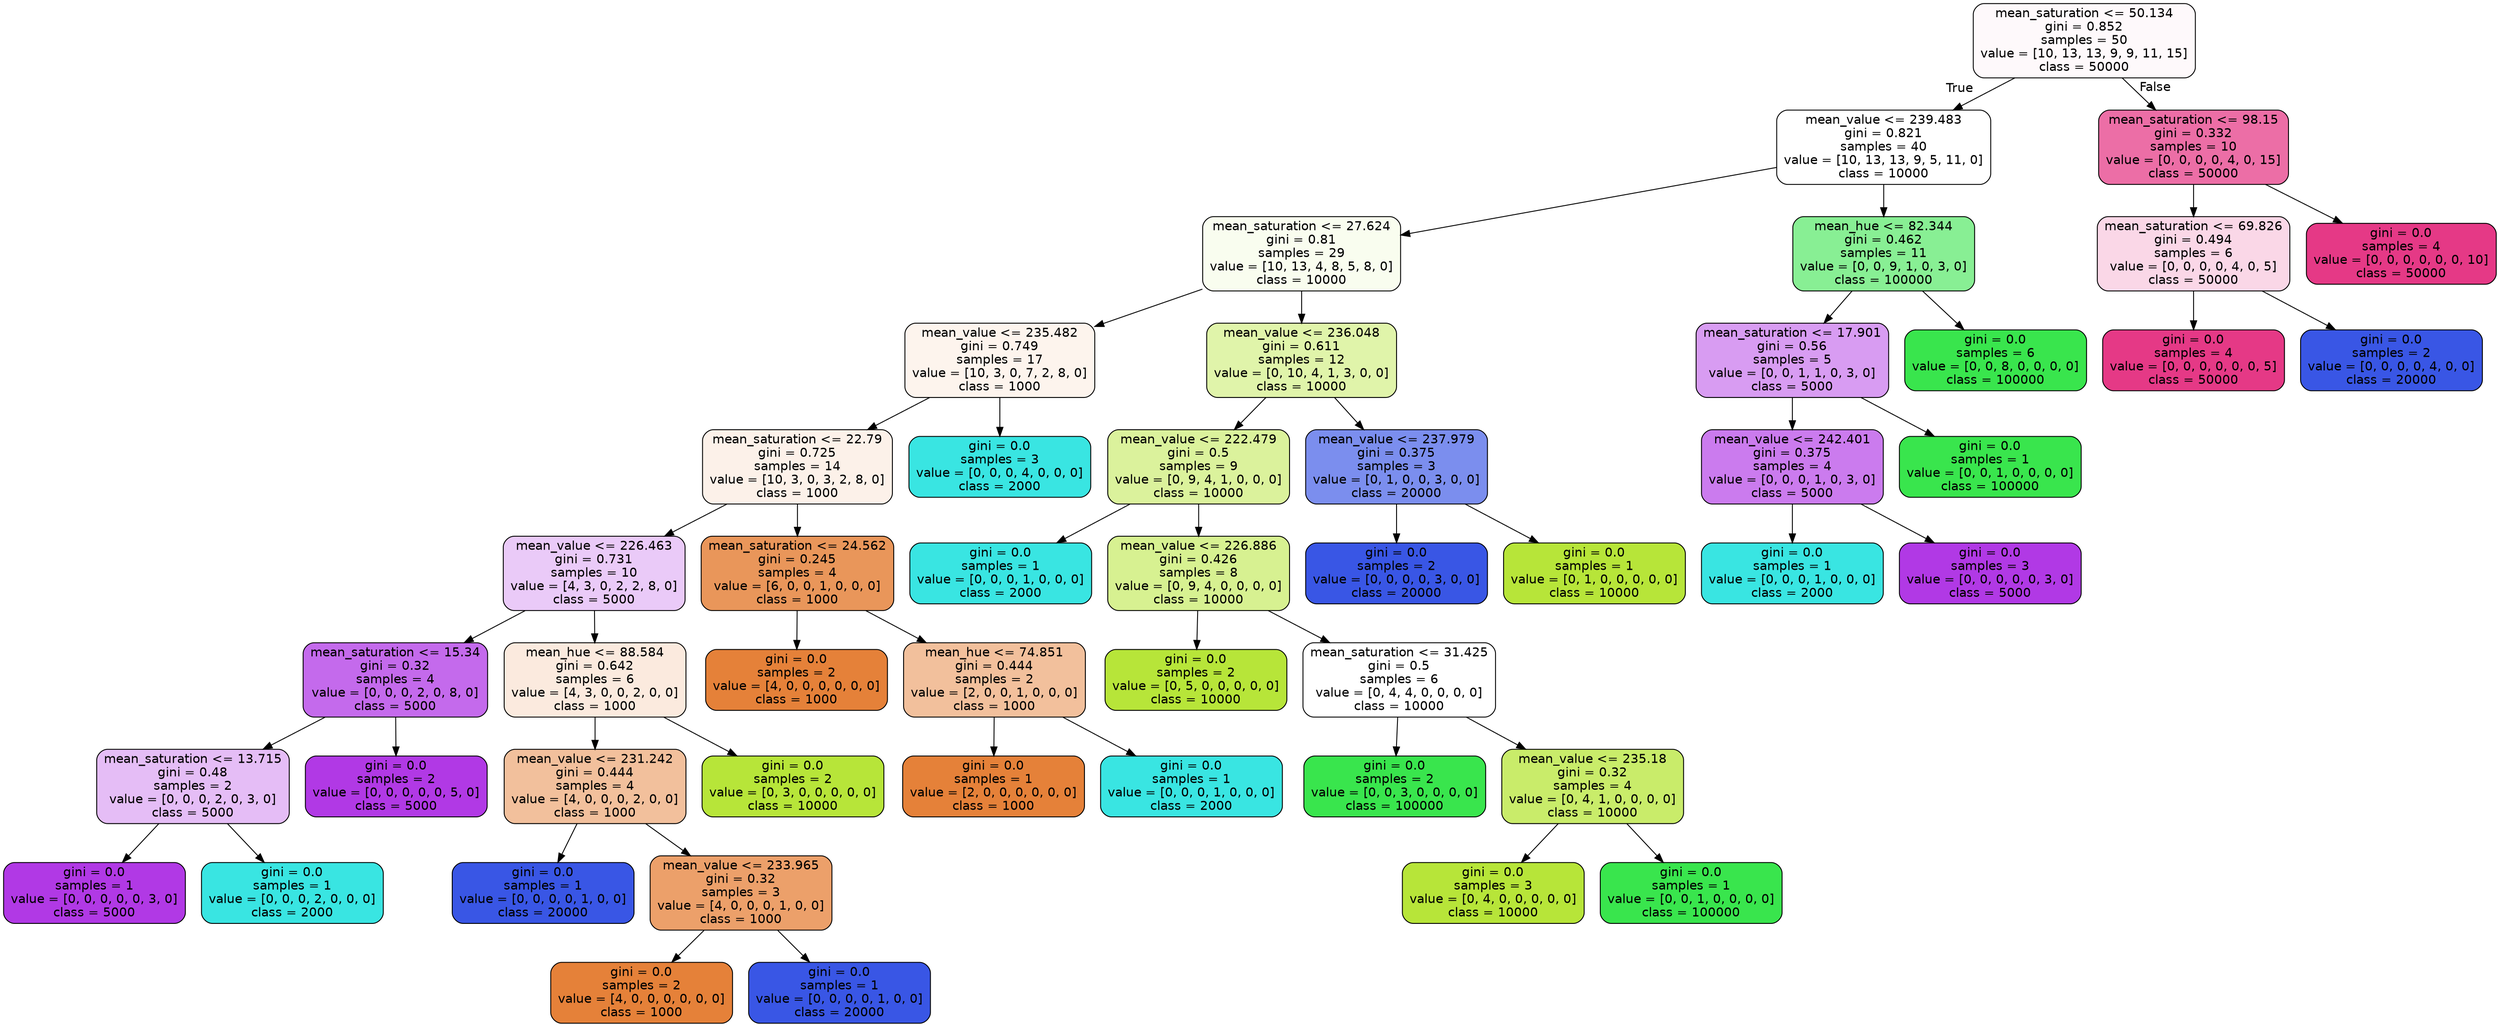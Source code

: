 digraph Tree {
node [shape=box, style="filled, rounded", color="black", fontname="helvetica"] ;
edge [fontname="helvetica"] ;
0 [label="mean_saturation <= 50.134\ngini = 0.852\nsamples = 50\nvalue = [10, 13, 13, 9, 9, 11, 15]\nclass = 50000", fillcolor="#fef9fb"] ;
1 [label="mean_value <= 239.483\ngini = 0.821\nsamples = 40\nvalue = [10, 13, 13, 9, 5, 11, 0]\nclass = 10000", fillcolor="#ffffff"] ;
0 -> 1 [labeldistance=2.5, labelangle=45, headlabel="True"] ;
2 [label="mean_saturation <= 27.624\ngini = 0.81\nsamples = 29\nvalue = [10, 13, 4, 8, 5, 8, 0]\nclass = 10000", fillcolor="#f9fdef"] ;
1 -> 2 ;
3 [label="mean_value <= 235.482\ngini = 0.749\nsamples = 17\nvalue = [10, 3, 0, 7, 2, 8, 0]\nclass = 1000", fillcolor="#fdf4ed"] ;
2 -> 3 ;
4 [label="mean_saturation <= 22.79\ngini = 0.725\nsamples = 14\nvalue = [10, 3, 0, 3, 2, 8, 0]\nclass = 1000", fillcolor="#fcf1e9"] ;
3 -> 4 ;
5 [label="mean_value <= 226.463\ngini = 0.731\nsamples = 10\nvalue = [4, 3, 0, 2, 2, 8, 0]\nclass = 5000", fillcolor="#eacaf8"] ;
4 -> 5 ;
6 [label="mean_saturation <= 15.34\ngini = 0.32\nsamples = 4\nvalue = [0, 0, 0, 2, 0, 8, 0]\nclass = 5000", fillcolor="#c46aec"] ;
5 -> 6 ;
7 [label="mean_saturation <= 13.715\ngini = 0.48\nsamples = 2\nvalue = [0, 0, 0, 2, 0, 3, 0]\nclass = 5000", fillcolor="#e5bdf6"] ;
6 -> 7 ;
8 [label="gini = 0.0\nsamples = 1\nvalue = [0, 0, 0, 0, 0, 3, 0]\nclass = 5000", fillcolor="#b139e5"] ;
7 -> 8 ;
9 [label="gini = 0.0\nsamples = 1\nvalue = [0, 0, 0, 2, 0, 0, 0]\nclass = 2000", fillcolor="#39e5e2"] ;
7 -> 9 ;
10 [label="gini = 0.0\nsamples = 2\nvalue = [0, 0, 0, 0, 0, 5, 0]\nclass = 5000", fillcolor="#b139e5"] ;
6 -> 10 ;
11 [label="mean_hue <= 88.584\ngini = 0.642\nsamples = 6\nvalue = [4, 3, 0, 0, 2, 0, 0]\nclass = 1000", fillcolor="#fbeade"] ;
5 -> 11 ;
12 [label="mean_value <= 231.242\ngini = 0.444\nsamples = 4\nvalue = [4, 0, 0, 0, 2, 0, 0]\nclass = 1000", fillcolor="#f2c09c"] ;
11 -> 12 ;
13 [label="gini = 0.0\nsamples = 1\nvalue = [0, 0, 0, 0, 1, 0, 0]\nclass = 20000", fillcolor="#3956e5"] ;
12 -> 13 ;
14 [label="mean_value <= 233.965\ngini = 0.32\nsamples = 3\nvalue = [4, 0, 0, 0, 1, 0, 0]\nclass = 1000", fillcolor="#eca06a"] ;
12 -> 14 ;
15 [label="gini = 0.0\nsamples = 2\nvalue = [4, 0, 0, 0, 0, 0, 0]\nclass = 1000", fillcolor="#e58139"] ;
14 -> 15 ;
16 [label="gini = 0.0\nsamples = 1\nvalue = [0, 0, 0, 0, 1, 0, 0]\nclass = 20000", fillcolor="#3956e5"] ;
14 -> 16 ;
17 [label="gini = 0.0\nsamples = 2\nvalue = [0, 3, 0, 0, 0, 0, 0]\nclass = 10000", fillcolor="#b7e539"] ;
11 -> 17 ;
18 [label="mean_saturation <= 24.562\ngini = 0.245\nsamples = 4\nvalue = [6, 0, 0, 1, 0, 0, 0]\nclass = 1000", fillcolor="#e9965a"] ;
4 -> 18 ;
19 [label="gini = 0.0\nsamples = 2\nvalue = [4, 0, 0, 0, 0, 0, 0]\nclass = 1000", fillcolor="#e58139"] ;
18 -> 19 ;
20 [label="mean_hue <= 74.851\ngini = 0.444\nsamples = 2\nvalue = [2, 0, 0, 1, 0, 0, 0]\nclass = 1000", fillcolor="#f2c09c"] ;
18 -> 20 ;
21 [label="gini = 0.0\nsamples = 1\nvalue = [2, 0, 0, 0, 0, 0, 0]\nclass = 1000", fillcolor="#e58139"] ;
20 -> 21 ;
22 [label="gini = 0.0\nsamples = 1\nvalue = [0, 0, 0, 1, 0, 0, 0]\nclass = 2000", fillcolor="#39e5e2"] ;
20 -> 22 ;
23 [label="gini = 0.0\nsamples = 3\nvalue = [0, 0, 0, 4, 0, 0, 0]\nclass = 2000", fillcolor="#39e5e2"] ;
3 -> 23 ;
24 [label="mean_value <= 236.048\ngini = 0.611\nsamples = 12\nvalue = [0, 10, 4, 1, 3, 0, 0]\nclass = 10000", fillcolor="#e0f4aa"] ;
2 -> 24 ;
25 [label="mean_value <= 222.479\ngini = 0.5\nsamples = 9\nvalue = [0, 9, 4, 1, 0, 0, 0]\nclass = 10000", fillcolor="#dbf29c"] ;
24 -> 25 ;
26 [label="gini = 0.0\nsamples = 1\nvalue = [0, 0, 0, 1, 0, 0, 0]\nclass = 2000", fillcolor="#39e5e2"] ;
25 -> 26 ;
27 [label="mean_value <= 226.886\ngini = 0.426\nsamples = 8\nvalue = [0, 9, 4, 0, 0, 0, 0]\nclass = 10000", fillcolor="#d7f191"] ;
25 -> 27 ;
28 [label="gini = 0.0\nsamples = 2\nvalue = [0, 5, 0, 0, 0, 0, 0]\nclass = 10000", fillcolor="#b7e539"] ;
27 -> 28 ;
29 [label="mean_saturation <= 31.425\ngini = 0.5\nsamples = 6\nvalue = [0, 4, 4, 0, 0, 0, 0]\nclass = 10000", fillcolor="#ffffff"] ;
27 -> 29 ;
30 [label="gini = 0.0\nsamples = 2\nvalue = [0, 0, 3, 0, 0, 0, 0]\nclass = 100000", fillcolor="#39e54d"] ;
29 -> 30 ;
31 [label="mean_value <= 235.18\ngini = 0.32\nsamples = 4\nvalue = [0, 4, 1, 0, 0, 0, 0]\nclass = 10000", fillcolor="#c9ec6a"] ;
29 -> 31 ;
32 [label="gini = 0.0\nsamples = 3\nvalue = [0, 4, 0, 0, 0, 0, 0]\nclass = 10000", fillcolor="#b7e539"] ;
31 -> 32 ;
33 [label="gini = 0.0\nsamples = 1\nvalue = [0, 0, 1, 0, 0, 0, 0]\nclass = 100000", fillcolor="#39e54d"] ;
31 -> 33 ;
34 [label="mean_value <= 237.979\ngini = 0.375\nsamples = 3\nvalue = [0, 1, 0, 0, 3, 0, 0]\nclass = 20000", fillcolor="#7b8eee"] ;
24 -> 34 ;
35 [label="gini = 0.0\nsamples = 2\nvalue = [0, 0, 0, 0, 3, 0, 0]\nclass = 20000", fillcolor="#3956e5"] ;
34 -> 35 ;
36 [label="gini = 0.0\nsamples = 1\nvalue = [0, 1, 0, 0, 0, 0, 0]\nclass = 10000", fillcolor="#b7e539"] ;
34 -> 36 ;
37 [label="mean_hue <= 82.344\ngini = 0.462\nsamples = 11\nvalue = [0, 0, 9, 1, 0, 3, 0]\nclass = 100000", fillcolor="#88ef94"] ;
1 -> 37 ;
38 [label="mean_saturation <= 17.901\ngini = 0.56\nsamples = 5\nvalue = [0, 0, 1, 1, 0, 3, 0]\nclass = 5000", fillcolor="#d89cf2"] ;
37 -> 38 ;
39 [label="mean_value <= 242.401\ngini = 0.375\nsamples = 4\nvalue = [0, 0, 0, 1, 0, 3, 0]\nclass = 5000", fillcolor="#cb7bee"] ;
38 -> 39 ;
40 [label="gini = 0.0\nsamples = 1\nvalue = [0, 0, 0, 1, 0, 0, 0]\nclass = 2000", fillcolor="#39e5e2"] ;
39 -> 40 ;
41 [label="gini = 0.0\nsamples = 3\nvalue = [0, 0, 0, 0, 0, 3, 0]\nclass = 5000", fillcolor="#b139e5"] ;
39 -> 41 ;
42 [label="gini = 0.0\nsamples = 1\nvalue = [0, 0, 1, 0, 0, 0, 0]\nclass = 100000", fillcolor="#39e54d"] ;
38 -> 42 ;
43 [label="gini = 0.0\nsamples = 6\nvalue = [0, 0, 8, 0, 0, 0, 0]\nclass = 100000", fillcolor="#39e54d"] ;
37 -> 43 ;
44 [label="mean_saturation <= 98.15\ngini = 0.332\nsamples = 10\nvalue = [0, 0, 0, 0, 4, 0, 15]\nclass = 50000", fillcolor="#ec6ea6"] ;
0 -> 44 [labeldistance=2.5, labelangle=-45, headlabel="False"] ;
45 [label="mean_saturation <= 69.826\ngini = 0.494\nsamples = 6\nvalue = [0, 0, 0, 0, 4, 0, 5]\nclass = 50000", fillcolor="#fad7e7"] ;
44 -> 45 ;
46 [label="gini = 0.0\nsamples = 4\nvalue = [0, 0, 0, 0, 0, 0, 5]\nclass = 50000", fillcolor="#e53986"] ;
45 -> 46 ;
47 [label="gini = 0.0\nsamples = 2\nvalue = [0, 0, 0, 0, 4, 0, 0]\nclass = 20000", fillcolor="#3956e5"] ;
45 -> 47 ;
48 [label="gini = 0.0\nsamples = 4\nvalue = [0, 0, 0, 0, 0, 0, 10]\nclass = 50000", fillcolor="#e53986"] ;
44 -> 48 ;
}